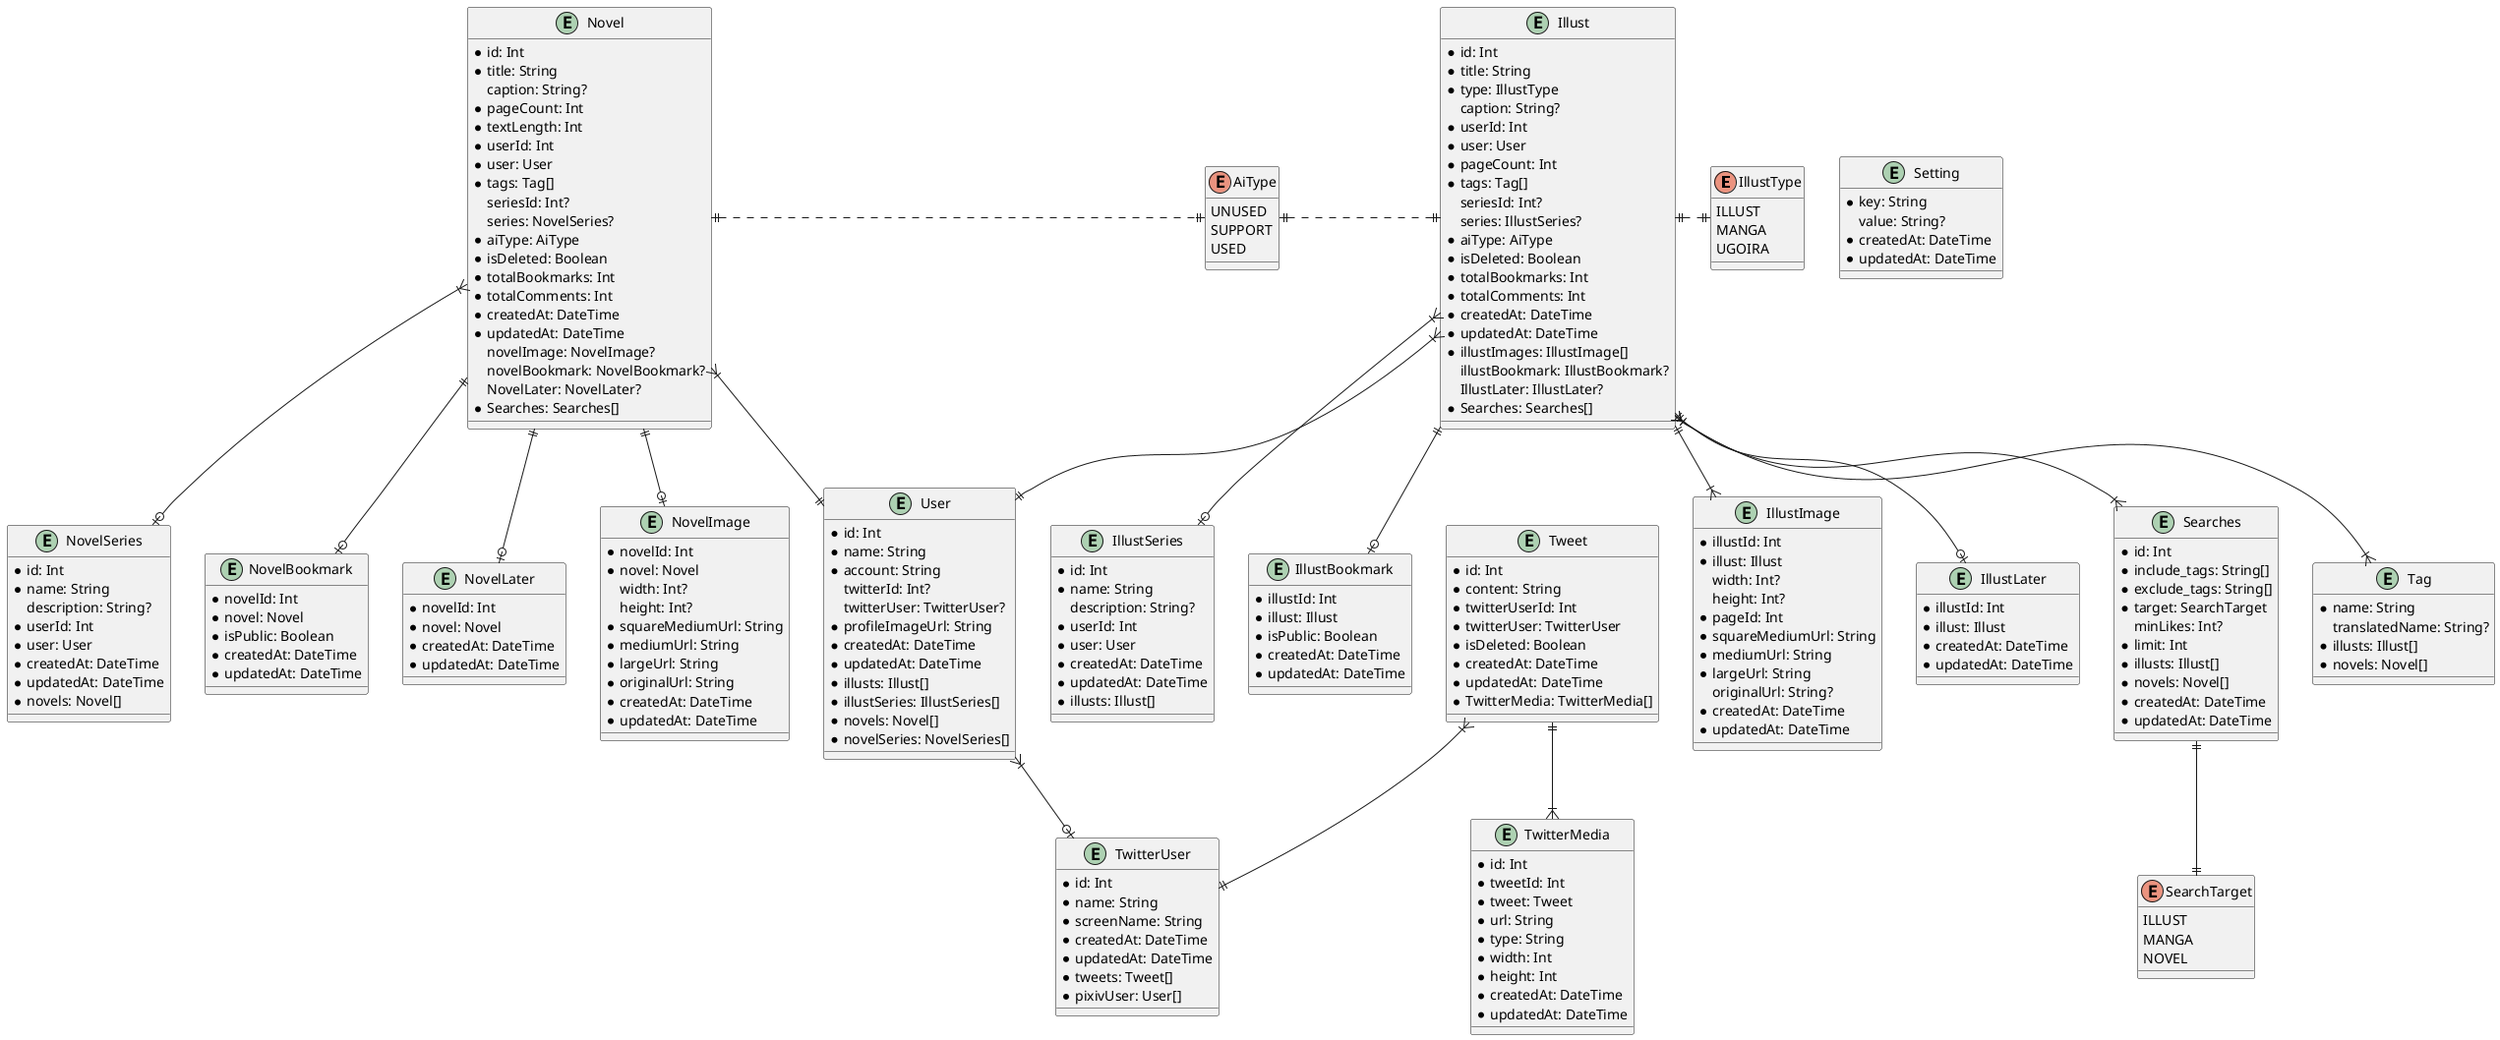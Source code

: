 @startuml schema

enum IllustType {
  ILLUST
  MANGA
  UGOIRA
}

enum AiType {
  UNUSED
  SUPPORT
  USED
}

enum SearchTarget {
  ILLUST
  MANGA
  NOVEL
}

entity Illust {
  * id: Int
  * title: String
  * type: IllustType
  caption: String?
  * userId: Int
  * user: User
  * pageCount: Int
  * tags: Tag[]
  seriesId: Int?
  series: IllustSeries?
  * aiType: AiType
  * isDeleted: Boolean
  * totalBookmarks: Int
  * totalComments: Int
  * createdAt: DateTime
  * updatedAt: DateTime
  * illustImages: IllustImage[]
  illustBookmark: IllustBookmark?
  IllustLater: IllustLater?
  * Searches: Searches[]
}

entity IllustSeries {
  * id: Int
  * name: String
  description: String?
  * userId: Int
  * user: User
  * createdAt: DateTime
  * updatedAt: DateTime
  * illusts: Illust[]
}

entity IllustBookmark {
  * illustId: Int
  * illust: Illust
  * isPublic: Boolean
  * createdAt: DateTime
  * updatedAt: DateTime
}

entity IllustImage {
  * illustId: Int
  * illust: Illust
  width: Int?
  height: Int?
  * pageId: Int
  * squareMediumUrl: String
  * mediumUrl: String
  * largeUrl: String
  originalUrl: String?
  * createdAt: DateTime
  * updatedAt: DateTime
}

entity IllustLater {
  * illustId: Int
  * illust: Illust
  * createdAt: DateTime
  * updatedAt: DateTime
}

entity Novel {
  * id: Int
  * title: String
  caption: String?
  * pageCount: Int
  * textLength: Int
  * userId: Int
  * user: User
  * tags: Tag[]
  seriesId: Int?
  series: NovelSeries?
  * aiType: AiType
  * isDeleted: Boolean
  * totalBookmarks: Int
  * totalComments: Int
  * createdAt: DateTime
  * updatedAt: DateTime
  novelImage: NovelImage?
  novelBookmark: NovelBookmark?
  NovelLater: NovelLater?
  * Searches: Searches[]
}

entity NovelImage {
  * novelId: Int
  * novel: Novel
  width: Int?
  height: Int?
  * squareMediumUrl: String
  * mediumUrl: String
  * largeUrl: String
  * originalUrl: String
  * createdAt: DateTime
  * updatedAt: DateTime
}

entity NovelSeries {
  * id: Int
  * name: String
  description: String?
  * userId: Int
  * user: User
  * createdAt: DateTime
  * updatedAt: DateTime
  * novels: Novel[]
}

entity NovelBookmark {
  * novelId: Int
  * novel: Novel
  * isPublic: Boolean
  * createdAt: DateTime
  * updatedAt: DateTime
}

entity NovelLater {
  * novelId: Int
  * novel: Novel
  * createdAt: DateTime
  * updatedAt: DateTime
}

entity Searches {
  * id: Int
  * include_tags: String[]
  * exclude_tags: String[]
  * target: SearchTarget
  minLikes: Int?
  * limit: Int
  * illusts: Illust[]
  * novels: Novel[]
  * createdAt: DateTime
  * updatedAt: DateTime
}

entity Tag {
  * name: String
  translatedName: String?
  * illusts: Illust[]
  * novels: Novel[]
}

entity User {
  * id: Int
  * name: String
  * account: String
  twitterId: Int?
  twitterUser: TwitterUser?
  * profileImageUrl: String
  * createdAt: DateTime
  * updatedAt: DateTime
  * illusts: Illust[]
  * illustSeries: IllustSeries[]
  * novels: Novel[]
  * novelSeries: NovelSeries[]
}

entity Tweet {
  * id: Int
  * content: String
  * twitterUserId: Int
  * twitterUser: TwitterUser
  * isDeleted: Boolean
  * createdAt: DateTime
  * updatedAt: DateTime
  * TwitterMedia: TwitterMedia[]
}

entity TwitterUser {
  * id: Int
  * name: String
  * screenName: String
  * createdAt: DateTime
  * updatedAt: DateTime
  * tweets: Tweet[]
  * pixivUser: User[]
}

entity TwitterMedia {
  * id: Int
  * tweetId: Int
  * tweet: Tweet
  * url: String
  * type: String
  * width: Int
  * height: Int
  * createdAt: DateTime
  * updatedAt: DateTime
}

entity Setting {
  * key: String
  value: String?
  * createdAt: DateTime
  * updatedAt: DateTime
}

Illust ||.r.|| IllustType
Illust ||.l.|| AiType
Illust }|--o| IllustSeries
Illust ||--o| IllustBookmark
Illust ||--|{ IllustImage
Illust ||--o| IllustLater
Novel ||.r.|| AiType
Novel }|--|| User
Novel ||--o| NovelImage
Novel }|--o| NovelSeries
Novel ||--o| NovelBookmark
Novel ||--o| NovelLater
Illust }|--|{ Searches
Illust }|--|{ Tag
Illust }|--|| User
Tweet }|--|| TwitterUser
User }|--o| TwitterUser
Tweet ||--|{ TwitterMedia
Searches ||--|| SearchTarget

@enduml
